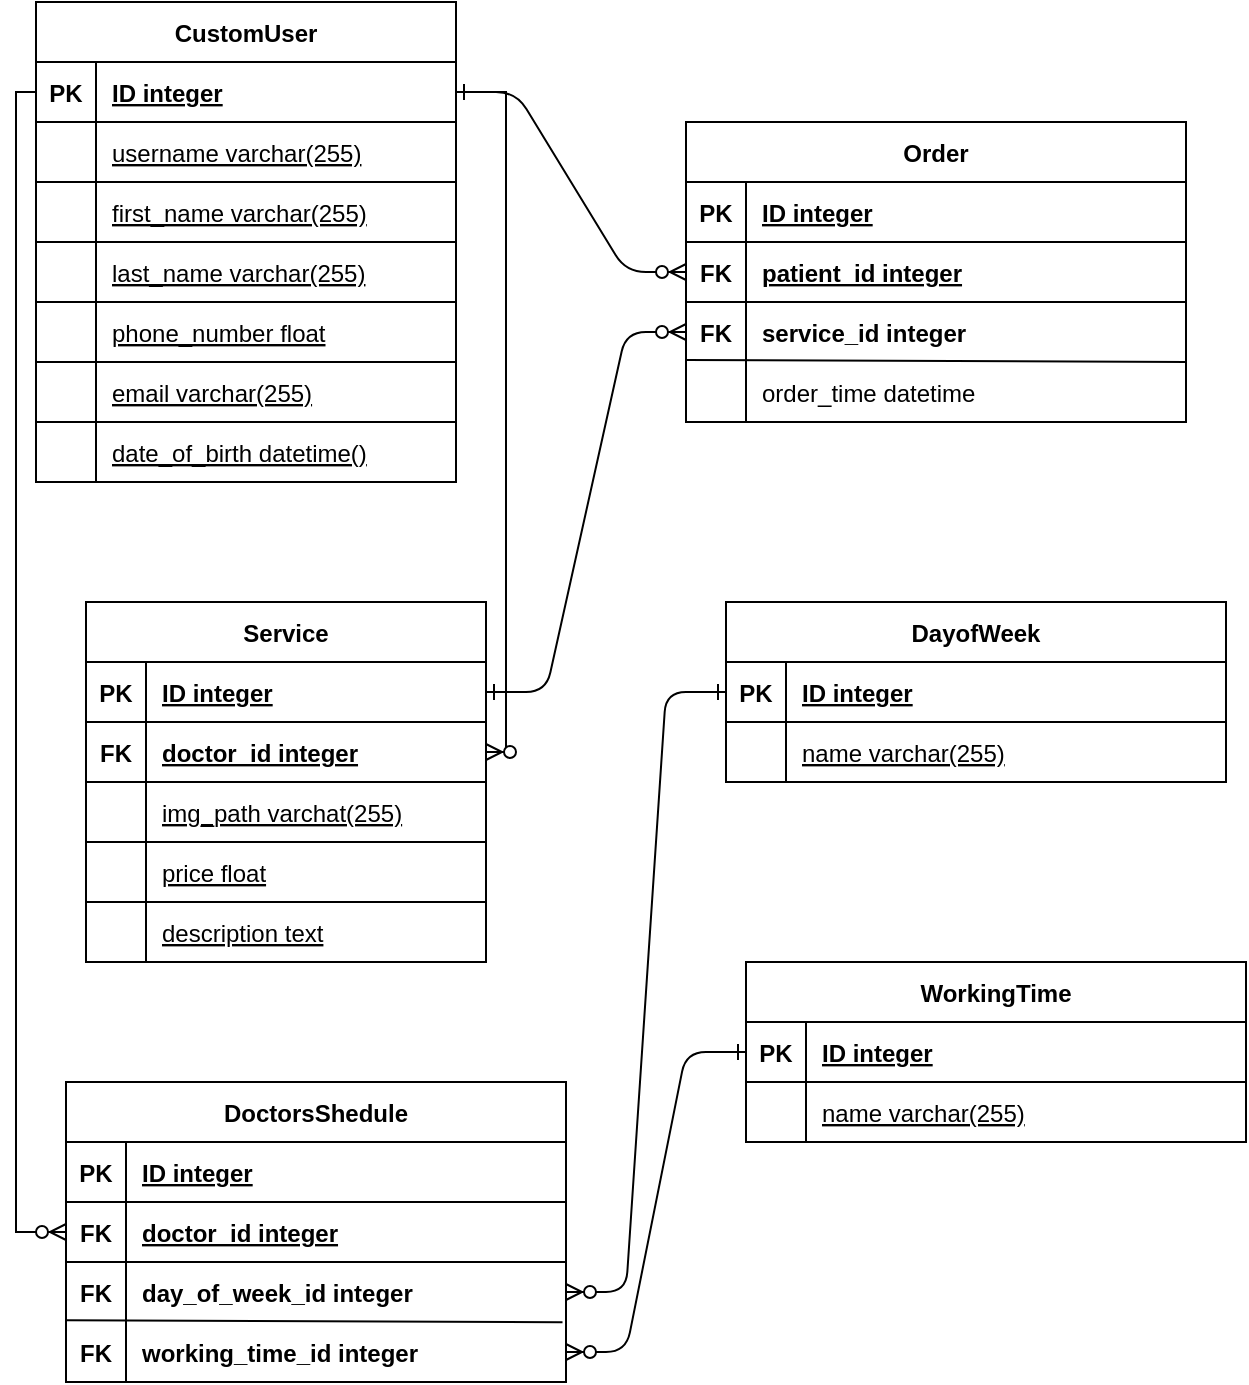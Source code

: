 <mxfile version="24.2.7" type="github">
  <diagram name="Страница — 1" id="lj455zjXK_tqvDdVwFUQ">
    <mxGraphModel dx="1042" dy="569" grid="1" gridSize="10" guides="1" tooltips="1" connect="1" arrows="1" fold="1" page="1" pageScale="1" pageWidth="827" pageHeight="1169" math="0" shadow="0">
      <root>
        <mxCell id="0" />
        <mxCell id="1" parent="0" />
        <mxCell id="kN-xtzK-ILqsgKJzFgFW-1" value="" style="edgeStyle=entityRelationEdgeStyle;endArrow=ERzeroToMany;startArrow=ERone;endFill=1;startFill=0;entryX=0;entryY=0.5;entryDx=0;entryDy=0;exitX=1;exitY=0.5;exitDx=0;exitDy=0;" parent="1" source="kN-xtzK-ILqsgKJzFgFW-24" target="kN-xtzK-ILqsgKJzFgFW-9" edge="1">
          <mxGeometry width="100" height="100" relative="1" as="geometry">
            <mxPoint x="440" y="30" as="sourcePoint" />
            <mxPoint x="450" y="255" as="targetPoint" />
          </mxGeometry>
        </mxCell>
        <mxCell id="kN-xtzK-ILqsgKJzFgFW-2" value="Order" style="shape=table;startSize=30;container=1;collapsible=1;childLayout=tableLayout;fixedRows=1;rowLines=0;fontStyle=1;align=center;resizeLast=1;" parent="1" vertex="1">
          <mxGeometry x="470" y="120" width="250" height="150" as="geometry" />
        </mxCell>
        <mxCell id="kN-xtzK-ILqsgKJzFgFW-3" value="" style="shape=partialRectangle;collapsible=0;dropTarget=0;pointerEvents=0;fillColor=none;points=[[0,0.5],[1,0.5]];portConstraint=eastwest;top=0;left=0;right=0;bottom=1;" parent="kN-xtzK-ILqsgKJzFgFW-2" vertex="1">
          <mxGeometry y="30" width="250" height="30" as="geometry" />
        </mxCell>
        <mxCell id="kN-xtzK-ILqsgKJzFgFW-4" value="PK" style="shape=partialRectangle;overflow=hidden;connectable=0;fillColor=none;top=0;left=0;bottom=0;right=0;fontStyle=1;" parent="kN-xtzK-ILqsgKJzFgFW-3" vertex="1">
          <mxGeometry width="30" height="30" as="geometry">
            <mxRectangle width="30" height="30" as="alternateBounds" />
          </mxGeometry>
        </mxCell>
        <mxCell id="kN-xtzK-ILqsgKJzFgFW-5" value="ID integer" style="shape=partialRectangle;overflow=hidden;connectable=0;fillColor=none;top=0;left=0;bottom=0;right=0;align=left;spacingLeft=6;fontStyle=5;" parent="kN-xtzK-ILqsgKJzFgFW-3" vertex="1">
          <mxGeometry x="30" width="220" height="30" as="geometry">
            <mxRectangle width="220" height="30" as="alternateBounds" />
          </mxGeometry>
        </mxCell>
        <mxCell id="kN-xtzK-ILqsgKJzFgFW-6" value="" style="shape=partialRectangle;collapsible=0;dropTarget=0;pointerEvents=0;fillColor=none;points=[[0,0.5],[1,0.5]];portConstraint=eastwest;top=0;left=0;right=0;bottom=1;" parent="kN-xtzK-ILqsgKJzFgFW-2" vertex="1">
          <mxGeometry y="60" width="250" height="30" as="geometry" />
        </mxCell>
        <mxCell id="kN-xtzK-ILqsgKJzFgFW-7" value="FK" style="shape=partialRectangle;overflow=hidden;connectable=0;fillColor=none;top=0;left=0;bottom=0;right=0;fontStyle=1;" parent="kN-xtzK-ILqsgKJzFgFW-6" vertex="1">
          <mxGeometry width="30" height="30" as="geometry">
            <mxRectangle width="30" height="30" as="alternateBounds" />
          </mxGeometry>
        </mxCell>
        <mxCell id="kN-xtzK-ILqsgKJzFgFW-8" value="patient_id integer" style="shape=partialRectangle;overflow=hidden;connectable=0;fillColor=none;top=0;left=0;bottom=0;right=0;align=left;spacingLeft=6;fontStyle=5;" parent="kN-xtzK-ILqsgKJzFgFW-6" vertex="1">
          <mxGeometry x="30" width="220" height="30" as="geometry">
            <mxRectangle width="220" height="30" as="alternateBounds" />
          </mxGeometry>
        </mxCell>
        <mxCell id="kN-xtzK-ILqsgKJzFgFW-9" value="" style="shape=partialRectangle;collapsible=0;dropTarget=0;pointerEvents=0;fillColor=none;points=[[0,0.5],[1,0.5]];portConstraint=eastwest;top=0;left=0;right=0;bottom=0;" parent="kN-xtzK-ILqsgKJzFgFW-2" vertex="1">
          <mxGeometry y="90" width="250" height="30" as="geometry" />
        </mxCell>
        <mxCell id="kN-xtzK-ILqsgKJzFgFW-10" value="FK" style="shape=partialRectangle;overflow=hidden;connectable=0;fillColor=none;top=0;left=0;bottom=0;right=0;fontStyle=1" parent="kN-xtzK-ILqsgKJzFgFW-9" vertex="1">
          <mxGeometry width="30" height="30" as="geometry">
            <mxRectangle width="30" height="30" as="alternateBounds" />
          </mxGeometry>
        </mxCell>
        <mxCell id="kN-xtzK-ILqsgKJzFgFW-11" value="service_id integer" style="shape=partialRectangle;overflow=hidden;connectable=0;fillColor=none;top=0;left=0;bottom=0;right=0;align=left;spacingLeft=6;fontStyle=1" parent="kN-xtzK-ILqsgKJzFgFW-9" vertex="1">
          <mxGeometry x="30" width="220" height="30" as="geometry">
            <mxRectangle width="220" height="30" as="alternateBounds" />
          </mxGeometry>
        </mxCell>
        <mxCell id="kN-xtzK-ILqsgKJzFgFW-12" value="" style="shape=partialRectangle;collapsible=0;dropTarget=0;pointerEvents=0;fillColor=none;points=[[0,0.5],[1,0.5]];portConstraint=eastwest;top=0;left=0;right=0;bottom=0;" parent="kN-xtzK-ILqsgKJzFgFW-2" vertex="1">
          <mxGeometry y="120" width="250" height="30" as="geometry" />
        </mxCell>
        <mxCell id="kN-xtzK-ILqsgKJzFgFW-13" value="" style="shape=partialRectangle;overflow=hidden;connectable=0;fillColor=none;top=0;left=0;bottom=0;right=0;fontStyle=0" parent="kN-xtzK-ILqsgKJzFgFW-12" vertex="1">
          <mxGeometry width="30" height="30" as="geometry">
            <mxRectangle width="30" height="30" as="alternateBounds" />
          </mxGeometry>
        </mxCell>
        <mxCell id="kN-xtzK-ILqsgKJzFgFW-14" value="order_time datetime" style="shape=partialRectangle;overflow=hidden;connectable=0;fillColor=none;top=0;left=0;bottom=0;right=0;align=left;spacingLeft=6;fontStyle=0" parent="kN-xtzK-ILqsgKJzFgFW-12" vertex="1">
          <mxGeometry x="30" width="220" height="30" as="geometry">
            <mxRectangle width="220" height="30" as="alternateBounds" />
          </mxGeometry>
        </mxCell>
        <mxCell id="kN-xtzK-ILqsgKJzFgFW-15" value="" style="endArrow=none;html=1;rounded=0;entryX=1;entryY=0;entryDx=0;entryDy=0;entryPerimeter=0;exitX=0;exitY=-0.034;exitDx=0;exitDy=0;exitPerimeter=0;" parent="kN-xtzK-ILqsgKJzFgFW-2" source="kN-xtzK-ILqsgKJzFgFW-12" target="kN-xtzK-ILqsgKJzFgFW-12" edge="1">
          <mxGeometry width="50" height="50" relative="1" as="geometry">
            <mxPoint x="20" y="140" as="sourcePoint" />
            <mxPoint x="70" y="90" as="targetPoint" />
          </mxGeometry>
        </mxCell>
        <mxCell id="kN-xtzK-ILqsgKJzFgFW-16" value="DayofWeek" style="shape=table;startSize=30;container=1;collapsible=1;childLayout=tableLayout;fixedRows=1;rowLines=0;fontStyle=1;align=center;resizeLast=1;" parent="1" vertex="1">
          <mxGeometry x="490" y="360" width="250" height="90" as="geometry" />
        </mxCell>
        <mxCell id="kN-xtzK-ILqsgKJzFgFW-17" value="" style="shape=partialRectangle;collapsible=0;dropTarget=0;pointerEvents=0;fillColor=none;points=[[0,0.5],[1,0.5]];portConstraint=eastwest;top=0;left=0;right=0;bottom=1;" parent="kN-xtzK-ILqsgKJzFgFW-16" vertex="1">
          <mxGeometry y="30" width="250" height="30" as="geometry" />
        </mxCell>
        <mxCell id="kN-xtzK-ILqsgKJzFgFW-18" value="PK" style="shape=partialRectangle;overflow=hidden;connectable=0;fillColor=none;top=0;left=0;bottom=0;right=0;fontStyle=1;" parent="kN-xtzK-ILqsgKJzFgFW-17" vertex="1">
          <mxGeometry width="30" height="30" as="geometry">
            <mxRectangle width="30" height="30" as="alternateBounds" />
          </mxGeometry>
        </mxCell>
        <mxCell id="kN-xtzK-ILqsgKJzFgFW-19" value="ID integer" style="shape=partialRectangle;overflow=hidden;connectable=0;fillColor=none;top=0;left=0;bottom=0;right=0;align=left;spacingLeft=6;fontStyle=5;" parent="kN-xtzK-ILqsgKJzFgFW-17" vertex="1">
          <mxGeometry x="30" width="220" height="30" as="geometry">
            <mxRectangle width="220" height="30" as="alternateBounds" />
          </mxGeometry>
        </mxCell>
        <mxCell id="kN-xtzK-ILqsgKJzFgFW-20" value="" style="shape=partialRectangle;collapsible=0;dropTarget=0;pointerEvents=0;fillColor=none;points=[[0,0.5],[1,0.5]];portConstraint=eastwest;top=0;left=0;right=0;bottom=1;" parent="kN-xtzK-ILqsgKJzFgFW-16" vertex="1">
          <mxGeometry y="60" width="250" height="30" as="geometry" />
        </mxCell>
        <mxCell id="kN-xtzK-ILqsgKJzFgFW-21" value="" style="shape=partialRectangle;overflow=hidden;connectable=0;fillColor=none;top=0;left=0;bottom=0;right=0;fontStyle=1;" parent="kN-xtzK-ILqsgKJzFgFW-20" vertex="1">
          <mxGeometry width="30" height="30" as="geometry">
            <mxRectangle width="30" height="30" as="alternateBounds" />
          </mxGeometry>
        </mxCell>
        <mxCell id="kN-xtzK-ILqsgKJzFgFW-22" value="name varchar(255)" style="shape=partialRectangle;overflow=hidden;connectable=0;fillColor=none;top=0;left=0;bottom=0;right=0;align=left;spacingLeft=6;fontStyle=4;" parent="kN-xtzK-ILqsgKJzFgFW-20" vertex="1">
          <mxGeometry x="30" width="220" height="30" as="geometry">
            <mxRectangle width="220" height="30" as="alternateBounds" />
          </mxGeometry>
        </mxCell>
        <mxCell id="kN-xtzK-ILqsgKJzFgFW-23" value="Service" style="shape=table;startSize=30;container=1;collapsible=1;childLayout=tableLayout;fixedRows=1;rowLines=0;fontStyle=1;align=center;resizeLast=1;" parent="1" vertex="1">
          <mxGeometry x="170" y="360" width="200" height="180" as="geometry">
            <mxRectangle x="120" y="120" width="80" height="30" as="alternateBounds" />
          </mxGeometry>
        </mxCell>
        <mxCell id="kN-xtzK-ILqsgKJzFgFW-24" value="" style="shape=partialRectangle;collapsible=0;dropTarget=0;pointerEvents=0;fillColor=none;points=[[0,0.5],[1,0.5]];portConstraint=eastwest;top=0;left=0;right=0;bottom=1;" parent="kN-xtzK-ILqsgKJzFgFW-23" vertex="1">
          <mxGeometry y="30" width="200" height="30" as="geometry" />
        </mxCell>
        <mxCell id="kN-xtzK-ILqsgKJzFgFW-25" value="PK" style="shape=partialRectangle;overflow=hidden;connectable=0;fillColor=none;top=0;left=0;bottom=0;right=0;fontStyle=1;" parent="kN-xtzK-ILqsgKJzFgFW-24" vertex="1">
          <mxGeometry width="30" height="30" as="geometry">
            <mxRectangle width="30" height="30" as="alternateBounds" />
          </mxGeometry>
        </mxCell>
        <mxCell id="kN-xtzK-ILqsgKJzFgFW-26" value="ID integer" style="shape=partialRectangle;overflow=hidden;connectable=0;fillColor=none;top=0;left=0;bottom=0;right=0;align=left;spacingLeft=6;fontStyle=5;" parent="kN-xtzK-ILqsgKJzFgFW-24" vertex="1">
          <mxGeometry x="30" width="170" height="30" as="geometry">
            <mxRectangle width="170" height="30" as="alternateBounds" />
          </mxGeometry>
        </mxCell>
        <mxCell id="kN-xtzK-ILqsgKJzFgFW-27" value="" style="shape=partialRectangle;collapsible=0;dropTarget=0;pointerEvents=0;fillColor=none;points=[[0,0.5],[1,0.5]];portConstraint=eastwest;top=0;left=0;right=0;bottom=1;" parent="kN-xtzK-ILqsgKJzFgFW-23" vertex="1">
          <mxGeometry y="60" width="200" height="30" as="geometry" />
        </mxCell>
        <mxCell id="kN-xtzK-ILqsgKJzFgFW-28" value="FK" style="shape=partialRectangle;overflow=hidden;connectable=0;fillColor=none;top=0;left=0;bottom=0;right=0;fontStyle=1;" parent="kN-xtzK-ILqsgKJzFgFW-27" vertex="1">
          <mxGeometry width="30" height="30" as="geometry">
            <mxRectangle width="30" height="30" as="alternateBounds" />
          </mxGeometry>
        </mxCell>
        <mxCell id="kN-xtzK-ILqsgKJzFgFW-29" value="doctor_id integer" style="shape=partialRectangle;overflow=hidden;connectable=0;fillColor=none;top=0;left=0;bottom=0;right=0;align=left;spacingLeft=6;fontStyle=5;" parent="kN-xtzK-ILqsgKJzFgFW-27" vertex="1">
          <mxGeometry x="30" width="170" height="30" as="geometry">
            <mxRectangle width="170" height="30" as="alternateBounds" />
          </mxGeometry>
        </mxCell>
        <mxCell id="kN-xtzK-ILqsgKJzFgFW-30" value="" style="shape=partialRectangle;collapsible=0;dropTarget=0;pointerEvents=0;fillColor=none;points=[[0,0.5],[1,0.5]];portConstraint=eastwest;top=0;left=0;right=0;bottom=1;" parent="kN-xtzK-ILqsgKJzFgFW-23" vertex="1">
          <mxGeometry y="90" width="200" height="30" as="geometry" />
        </mxCell>
        <mxCell id="kN-xtzK-ILqsgKJzFgFW-31" value="" style="shape=partialRectangle;overflow=hidden;connectable=0;fillColor=none;top=0;left=0;bottom=0;right=0;fontStyle=1;" parent="kN-xtzK-ILqsgKJzFgFW-30" vertex="1">
          <mxGeometry width="30" height="30" as="geometry">
            <mxRectangle width="30" height="30" as="alternateBounds" />
          </mxGeometry>
        </mxCell>
        <mxCell id="kN-xtzK-ILqsgKJzFgFW-32" value="img_path varchat(255)" style="shape=partialRectangle;overflow=hidden;connectable=0;fillColor=none;top=0;left=0;bottom=0;right=0;align=left;spacingLeft=6;fontStyle=4;" parent="kN-xtzK-ILqsgKJzFgFW-30" vertex="1">
          <mxGeometry x="30" width="170" height="30" as="geometry">
            <mxRectangle width="170" height="30" as="alternateBounds" />
          </mxGeometry>
        </mxCell>
        <mxCell id="kN-xtzK-ILqsgKJzFgFW-33" value="" style="shape=partialRectangle;collapsible=0;dropTarget=0;pointerEvents=0;fillColor=none;points=[[0,0.5],[1,0.5]];portConstraint=eastwest;top=0;left=0;right=0;bottom=1;" parent="kN-xtzK-ILqsgKJzFgFW-23" vertex="1">
          <mxGeometry y="120" width="200" height="30" as="geometry" />
        </mxCell>
        <mxCell id="kN-xtzK-ILqsgKJzFgFW-34" value="" style="shape=partialRectangle;overflow=hidden;connectable=0;fillColor=none;top=0;left=0;bottom=0;right=0;fontStyle=1;" parent="kN-xtzK-ILqsgKJzFgFW-33" vertex="1">
          <mxGeometry width="30" height="30" as="geometry">
            <mxRectangle width="30" height="30" as="alternateBounds" />
          </mxGeometry>
        </mxCell>
        <mxCell id="kN-xtzK-ILqsgKJzFgFW-35" value="price float" style="shape=partialRectangle;overflow=hidden;connectable=0;fillColor=none;top=0;left=0;bottom=0;right=0;align=left;spacingLeft=6;fontStyle=4;" parent="kN-xtzK-ILqsgKJzFgFW-33" vertex="1">
          <mxGeometry x="30" width="170" height="30" as="geometry">
            <mxRectangle width="170" height="30" as="alternateBounds" />
          </mxGeometry>
        </mxCell>
        <mxCell id="kN-xtzK-ILqsgKJzFgFW-36" value="" style="shape=partialRectangle;collapsible=0;dropTarget=0;pointerEvents=0;fillColor=none;points=[[0,0.5],[1,0.5]];portConstraint=eastwest;top=0;left=0;right=0;bottom=1;" parent="kN-xtzK-ILqsgKJzFgFW-23" vertex="1">
          <mxGeometry y="150" width="200" height="30" as="geometry" />
        </mxCell>
        <mxCell id="kN-xtzK-ILqsgKJzFgFW-37" value="" style="shape=partialRectangle;overflow=hidden;connectable=0;fillColor=none;top=0;left=0;bottom=0;right=0;fontStyle=1;" parent="kN-xtzK-ILqsgKJzFgFW-36" vertex="1">
          <mxGeometry width="30" height="30" as="geometry">
            <mxRectangle width="30" height="30" as="alternateBounds" />
          </mxGeometry>
        </mxCell>
        <mxCell id="kN-xtzK-ILqsgKJzFgFW-38" value="description text" style="shape=partialRectangle;overflow=hidden;connectable=0;fillColor=none;top=0;left=0;bottom=0;right=0;align=left;spacingLeft=6;fontStyle=4;" parent="kN-xtzK-ILqsgKJzFgFW-36" vertex="1">
          <mxGeometry x="30" width="170" height="30" as="geometry">
            <mxRectangle width="170" height="30" as="alternateBounds" />
          </mxGeometry>
        </mxCell>
        <mxCell id="kN-xtzK-ILqsgKJzFgFW-39" value="CustomUser" style="shape=table;startSize=30;container=1;collapsible=1;childLayout=tableLayout;fixedRows=1;rowLines=0;fontStyle=1;align=center;resizeLast=1;" parent="1" vertex="1">
          <mxGeometry x="145" y="60" width="210" height="240" as="geometry">
            <mxRectangle x="80" y="130" width="110" height="30" as="alternateBounds" />
          </mxGeometry>
        </mxCell>
        <mxCell id="kN-xtzK-ILqsgKJzFgFW-40" value="" style="shape=partialRectangle;collapsible=0;dropTarget=0;pointerEvents=0;fillColor=none;points=[[0,0.5],[1,0.5]];portConstraint=eastwest;top=0;left=0;right=0;bottom=1;" parent="kN-xtzK-ILqsgKJzFgFW-39" vertex="1">
          <mxGeometry y="30" width="210" height="30" as="geometry" />
        </mxCell>
        <mxCell id="kN-xtzK-ILqsgKJzFgFW-41" value="PK" style="shape=partialRectangle;overflow=hidden;connectable=0;fillColor=none;top=0;left=0;bottom=0;right=0;fontStyle=1;" parent="kN-xtzK-ILqsgKJzFgFW-40" vertex="1">
          <mxGeometry width="30" height="30" as="geometry">
            <mxRectangle width="30" height="30" as="alternateBounds" />
          </mxGeometry>
        </mxCell>
        <mxCell id="kN-xtzK-ILqsgKJzFgFW-42" value="ID integer" style="shape=partialRectangle;overflow=hidden;connectable=0;fillColor=none;top=0;left=0;bottom=0;right=0;align=left;spacingLeft=6;fontStyle=5;" parent="kN-xtzK-ILqsgKJzFgFW-40" vertex="1">
          <mxGeometry x="30" width="180" height="30" as="geometry">
            <mxRectangle width="180" height="30" as="alternateBounds" />
          </mxGeometry>
        </mxCell>
        <mxCell id="kN-xtzK-ILqsgKJzFgFW-43" value="" style="shape=partialRectangle;collapsible=0;dropTarget=0;pointerEvents=0;fillColor=none;points=[[0,0.5],[1,0.5]];portConstraint=eastwest;top=0;left=0;right=0;bottom=1;" parent="kN-xtzK-ILqsgKJzFgFW-39" vertex="1">
          <mxGeometry y="60" width="210" height="30" as="geometry" />
        </mxCell>
        <mxCell id="kN-xtzK-ILqsgKJzFgFW-44" value="" style="shape=partialRectangle;overflow=hidden;connectable=0;fillColor=none;top=0;left=0;bottom=0;right=0;fontStyle=1;" parent="kN-xtzK-ILqsgKJzFgFW-43" vertex="1">
          <mxGeometry width="30" height="30" as="geometry">
            <mxRectangle width="30" height="30" as="alternateBounds" />
          </mxGeometry>
        </mxCell>
        <mxCell id="kN-xtzK-ILqsgKJzFgFW-45" value="username varchar(255)" style="shape=partialRectangle;overflow=hidden;connectable=0;fillColor=none;top=0;left=0;bottom=0;right=0;align=left;spacingLeft=6;fontStyle=4;" parent="kN-xtzK-ILqsgKJzFgFW-43" vertex="1">
          <mxGeometry x="30" width="180" height="30" as="geometry">
            <mxRectangle width="180" height="30" as="alternateBounds" />
          </mxGeometry>
        </mxCell>
        <mxCell id="kN-xtzK-ILqsgKJzFgFW-46" value="" style="shape=partialRectangle;collapsible=0;dropTarget=0;pointerEvents=0;fillColor=none;points=[[0,0.5],[1,0.5]];portConstraint=eastwest;top=0;left=0;right=0;bottom=1;" parent="kN-xtzK-ILqsgKJzFgFW-39" vertex="1">
          <mxGeometry y="90" width="210" height="30" as="geometry" />
        </mxCell>
        <mxCell id="kN-xtzK-ILqsgKJzFgFW-47" value="" style="shape=partialRectangle;overflow=hidden;connectable=0;fillColor=none;top=0;left=0;bottom=0;right=0;fontStyle=1;" parent="kN-xtzK-ILqsgKJzFgFW-46" vertex="1">
          <mxGeometry width="30" height="30" as="geometry">
            <mxRectangle width="30" height="30" as="alternateBounds" />
          </mxGeometry>
        </mxCell>
        <mxCell id="kN-xtzK-ILqsgKJzFgFW-48" value="first_name varchar(255)" style="shape=partialRectangle;overflow=hidden;connectable=0;fillColor=none;top=0;left=0;bottom=0;right=0;align=left;spacingLeft=6;fontStyle=4;" parent="kN-xtzK-ILqsgKJzFgFW-46" vertex="1">
          <mxGeometry x="30" width="180" height="30" as="geometry">
            <mxRectangle width="180" height="30" as="alternateBounds" />
          </mxGeometry>
        </mxCell>
        <mxCell id="kN-xtzK-ILqsgKJzFgFW-49" value="" style="shape=partialRectangle;collapsible=0;dropTarget=0;pointerEvents=0;fillColor=none;points=[[0,0.5],[1,0.5]];portConstraint=eastwest;top=0;left=0;right=0;bottom=1;" parent="kN-xtzK-ILqsgKJzFgFW-39" vertex="1">
          <mxGeometry y="120" width="210" height="30" as="geometry" />
        </mxCell>
        <mxCell id="kN-xtzK-ILqsgKJzFgFW-50" value="" style="shape=partialRectangle;overflow=hidden;connectable=0;fillColor=none;top=0;left=0;bottom=0;right=0;fontStyle=1;" parent="kN-xtzK-ILqsgKJzFgFW-49" vertex="1">
          <mxGeometry width="30" height="30" as="geometry">
            <mxRectangle width="30" height="30" as="alternateBounds" />
          </mxGeometry>
        </mxCell>
        <mxCell id="kN-xtzK-ILqsgKJzFgFW-51" value="last_name varchar(255)" style="shape=partialRectangle;overflow=hidden;connectable=0;fillColor=none;top=0;left=0;bottom=0;right=0;align=left;spacingLeft=6;fontStyle=4;" parent="kN-xtzK-ILqsgKJzFgFW-49" vertex="1">
          <mxGeometry x="30" width="180" height="30" as="geometry">
            <mxRectangle width="180" height="30" as="alternateBounds" />
          </mxGeometry>
        </mxCell>
        <mxCell id="kN-xtzK-ILqsgKJzFgFW-52" value="" style="shape=partialRectangle;collapsible=0;dropTarget=0;pointerEvents=0;fillColor=none;points=[[0,0.5],[1,0.5]];portConstraint=eastwest;top=0;left=0;right=0;bottom=1;" parent="kN-xtzK-ILqsgKJzFgFW-39" vertex="1">
          <mxGeometry y="150" width="210" height="30" as="geometry" />
        </mxCell>
        <mxCell id="kN-xtzK-ILqsgKJzFgFW-53" value="" style="shape=partialRectangle;overflow=hidden;connectable=0;fillColor=none;top=0;left=0;bottom=0;right=0;fontStyle=1;" parent="kN-xtzK-ILqsgKJzFgFW-52" vertex="1">
          <mxGeometry width="30" height="30" as="geometry">
            <mxRectangle width="30" height="30" as="alternateBounds" />
          </mxGeometry>
        </mxCell>
        <mxCell id="kN-xtzK-ILqsgKJzFgFW-54" value="phone_number float" style="shape=partialRectangle;overflow=hidden;connectable=0;fillColor=none;top=0;left=0;bottom=0;right=0;align=left;spacingLeft=6;fontStyle=4;" parent="kN-xtzK-ILqsgKJzFgFW-52" vertex="1">
          <mxGeometry x="30" width="180" height="30" as="geometry">
            <mxRectangle width="180" height="30" as="alternateBounds" />
          </mxGeometry>
        </mxCell>
        <mxCell id="kN-xtzK-ILqsgKJzFgFW-55" value="" style="shape=partialRectangle;collapsible=0;dropTarget=0;pointerEvents=0;fillColor=none;points=[[0,0.5],[1,0.5]];portConstraint=eastwest;top=0;left=0;right=0;bottom=1;" parent="kN-xtzK-ILqsgKJzFgFW-39" vertex="1">
          <mxGeometry y="180" width="210" height="30" as="geometry" />
        </mxCell>
        <mxCell id="kN-xtzK-ILqsgKJzFgFW-56" value="" style="shape=partialRectangle;overflow=hidden;connectable=0;fillColor=none;top=0;left=0;bottom=0;right=0;fontStyle=1;" parent="kN-xtzK-ILqsgKJzFgFW-55" vertex="1">
          <mxGeometry width="30" height="30" as="geometry">
            <mxRectangle width="30" height="30" as="alternateBounds" />
          </mxGeometry>
        </mxCell>
        <mxCell id="kN-xtzK-ILqsgKJzFgFW-57" value="email varchar(255)" style="shape=partialRectangle;overflow=hidden;connectable=0;fillColor=none;top=0;left=0;bottom=0;right=0;align=left;spacingLeft=6;fontStyle=4;" parent="kN-xtzK-ILqsgKJzFgFW-55" vertex="1">
          <mxGeometry x="30" width="180" height="30" as="geometry">
            <mxRectangle width="180" height="30" as="alternateBounds" />
          </mxGeometry>
        </mxCell>
        <mxCell id="kN-xtzK-ILqsgKJzFgFW-58" value="" style="shape=partialRectangle;collapsible=0;dropTarget=0;pointerEvents=0;fillColor=none;points=[[0,0.5],[1,0.5]];portConstraint=eastwest;top=0;left=0;right=0;bottom=1;" parent="kN-xtzK-ILqsgKJzFgFW-39" vertex="1">
          <mxGeometry y="210" width="210" height="30" as="geometry" />
        </mxCell>
        <mxCell id="kN-xtzK-ILqsgKJzFgFW-59" value="" style="shape=partialRectangle;overflow=hidden;connectable=0;fillColor=none;top=0;left=0;bottom=0;right=0;fontStyle=1;" parent="kN-xtzK-ILqsgKJzFgFW-58" vertex="1">
          <mxGeometry width="30" height="30" as="geometry">
            <mxRectangle width="30" height="30" as="alternateBounds" />
          </mxGeometry>
        </mxCell>
        <mxCell id="kN-xtzK-ILqsgKJzFgFW-60" value="date_of_birth datetime()" style="shape=partialRectangle;overflow=hidden;connectable=0;fillColor=none;top=0;left=0;bottom=0;right=0;align=left;spacingLeft=6;fontStyle=4;" parent="kN-xtzK-ILqsgKJzFgFW-58" vertex="1">
          <mxGeometry x="30" width="180" height="30" as="geometry">
            <mxRectangle width="180" height="30" as="alternateBounds" />
          </mxGeometry>
        </mxCell>
        <mxCell id="kN-xtzK-ILqsgKJzFgFW-61" value="WorkingTime" style="shape=table;startSize=30;container=1;collapsible=1;childLayout=tableLayout;fixedRows=1;rowLines=0;fontStyle=1;align=center;resizeLast=1;" parent="1" vertex="1">
          <mxGeometry x="500" y="540" width="250" height="90" as="geometry">
            <mxRectangle x="450" y="550" width="120" height="30" as="alternateBounds" />
          </mxGeometry>
        </mxCell>
        <mxCell id="kN-xtzK-ILqsgKJzFgFW-62" value="" style="shape=partialRectangle;collapsible=0;dropTarget=0;pointerEvents=0;fillColor=none;points=[[0,0.5],[1,0.5]];portConstraint=eastwest;top=0;left=0;right=0;bottom=1;" parent="kN-xtzK-ILqsgKJzFgFW-61" vertex="1">
          <mxGeometry y="30" width="250" height="30" as="geometry" />
        </mxCell>
        <mxCell id="kN-xtzK-ILqsgKJzFgFW-63" value="PK" style="shape=partialRectangle;overflow=hidden;connectable=0;fillColor=none;top=0;left=0;bottom=0;right=0;fontStyle=1;" parent="kN-xtzK-ILqsgKJzFgFW-62" vertex="1">
          <mxGeometry width="30" height="30" as="geometry">
            <mxRectangle width="30" height="30" as="alternateBounds" />
          </mxGeometry>
        </mxCell>
        <mxCell id="kN-xtzK-ILqsgKJzFgFW-64" value="ID integer" style="shape=partialRectangle;overflow=hidden;connectable=0;fillColor=none;top=0;left=0;bottom=0;right=0;align=left;spacingLeft=6;fontStyle=5;" parent="kN-xtzK-ILqsgKJzFgFW-62" vertex="1">
          <mxGeometry x="30" width="220" height="30" as="geometry">
            <mxRectangle width="220" height="30" as="alternateBounds" />
          </mxGeometry>
        </mxCell>
        <mxCell id="kN-xtzK-ILqsgKJzFgFW-65" value="" style="shape=partialRectangle;collapsible=0;dropTarget=0;pointerEvents=0;fillColor=none;points=[[0,0.5],[1,0.5]];portConstraint=eastwest;top=0;left=0;right=0;bottom=1;" parent="kN-xtzK-ILqsgKJzFgFW-61" vertex="1">
          <mxGeometry y="60" width="250" height="30" as="geometry" />
        </mxCell>
        <mxCell id="kN-xtzK-ILqsgKJzFgFW-66" value="" style="shape=partialRectangle;overflow=hidden;connectable=0;fillColor=none;top=0;left=0;bottom=0;right=0;fontStyle=1;" parent="kN-xtzK-ILqsgKJzFgFW-65" vertex="1">
          <mxGeometry width="30" height="30" as="geometry">
            <mxRectangle width="30" height="30" as="alternateBounds" />
          </mxGeometry>
        </mxCell>
        <mxCell id="kN-xtzK-ILqsgKJzFgFW-67" value="name varchar(255)" style="shape=partialRectangle;overflow=hidden;connectable=0;fillColor=none;top=0;left=0;bottom=0;right=0;align=left;spacingLeft=6;fontStyle=4;" parent="kN-xtzK-ILqsgKJzFgFW-65" vertex="1">
          <mxGeometry x="30" width="220" height="30" as="geometry">
            <mxRectangle width="220" height="30" as="alternateBounds" />
          </mxGeometry>
        </mxCell>
        <mxCell id="kN-xtzK-ILqsgKJzFgFW-68" value="DoctorsShedule" style="shape=table;startSize=30;container=1;collapsible=1;childLayout=tableLayout;fixedRows=1;rowLines=0;fontStyle=1;align=center;resizeLast=1;" parent="1" vertex="1">
          <mxGeometry x="160" y="600" width="250" height="150" as="geometry" />
        </mxCell>
        <mxCell id="kN-xtzK-ILqsgKJzFgFW-69" value="" style="shape=partialRectangle;collapsible=0;dropTarget=0;pointerEvents=0;fillColor=none;points=[[0,0.5],[1,0.5]];portConstraint=eastwest;top=0;left=0;right=0;bottom=1;" parent="kN-xtzK-ILqsgKJzFgFW-68" vertex="1">
          <mxGeometry y="30" width="250" height="30" as="geometry" />
        </mxCell>
        <mxCell id="kN-xtzK-ILqsgKJzFgFW-70" value="PK" style="shape=partialRectangle;overflow=hidden;connectable=0;fillColor=none;top=0;left=0;bottom=0;right=0;fontStyle=1;" parent="kN-xtzK-ILqsgKJzFgFW-69" vertex="1">
          <mxGeometry width="30" height="30" as="geometry">
            <mxRectangle width="30" height="30" as="alternateBounds" />
          </mxGeometry>
        </mxCell>
        <mxCell id="kN-xtzK-ILqsgKJzFgFW-71" value="ID integer" style="shape=partialRectangle;overflow=hidden;connectable=0;fillColor=none;top=0;left=0;bottom=0;right=0;align=left;spacingLeft=6;fontStyle=5;" parent="kN-xtzK-ILqsgKJzFgFW-69" vertex="1">
          <mxGeometry x="30" width="220" height="30" as="geometry">
            <mxRectangle width="220" height="30" as="alternateBounds" />
          </mxGeometry>
        </mxCell>
        <mxCell id="kN-xtzK-ILqsgKJzFgFW-72" value="" style="shape=partialRectangle;collapsible=0;dropTarget=0;pointerEvents=0;fillColor=none;points=[[0,0.5],[1,0.5]];portConstraint=eastwest;top=0;left=0;right=0;bottom=1;" parent="kN-xtzK-ILqsgKJzFgFW-68" vertex="1">
          <mxGeometry y="60" width="250" height="30" as="geometry" />
        </mxCell>
        <mxCell id="kN-xtzK-ILqsgKJzFgFW-73" value="FK" style="shape=partialRectangle;overflow=hidden;connectable=0;fillColor=none;top=0;left=0;bottom=0;right=0;fontStyle=1;" parent="kN-xtzK-ILqsgKJzFgFW-72" vertex="1">
          <mxGeometry width="30" height="30" as="geometry">
            <mxRectangle width="30" height="30" as="alternateBounds" />
          </mxGeometry>
        </mxCell>
        <mxCell id="kN-xtzK-ILqsgKJzFgFW-74" value="doctor_id integer" style="shape=partialRectangle;overflow=hidden;connectable=0;fillColor=none;top=0;left=0;bottom=0;right=0;align=left;spacingLeft=6;fontStyle=5;" parent="kN-xtzK-ILqsgKJzFgFW-72" vertex="1">
          <mxGeometry x="30" width="220" height="30" as="geometry">
            <mxRectangle width="220" height="30" as="alternateBounds" />
          </mxGeometry>
        </mxCell>
        <mxCell id="kN-xtzK-ILqsgKJzFgFW-75" value="" style="shape=partialRectangle;collapsible=0;dropTarget=0;pointerEvents=0;fillColor=none;points=[[0,0.5],[1,0.5]];portConstraint=eastwest;top=0;left=0;right=0;bottom=0;" parent="kN-xtzK-ILqsgKJzFgFW-68" vertex="1">
          <mxGeometry y="90" width="250" height="30" as="geometry" />
        </mxCell>
        <mxCell id="kN-xtzK-ILqsgKJzFgFW-76" value="FK" style="shape=partialRectangle;overflow=hidden;connectable=0;fillColor=none;top=0;left=0;bottom=0;right=0;fontStyle=1" parent="kN-xtzK-ILqsgKJzFgFW-75" vertex="1">
          <mxGeometry width="30" height="30" as="geometry">
            <mxRectangle width="30" height="30" as="alternateBounds" />
          </mxGeometry>
        </mxCell>
        <mxCell id="kN-xtzK-ILqsgKJzFgFW-77" value="day_of_week_id integer" style="shape=partialRectangle;overflow=hidden;connectable=0;fillColor=none;top=0;left=0;bottom=0;right=0;align=left;spacingLeft=6;fontStyle=1" parent="kN-xtzK-ILqsgKJzFgFW-75" vertex="1">
          <mxGeometry x="30" width="220" height="30" as="geometry">
            <mxRectangle width="220" height="30" as="alternateBounds" />
          </mxGeometry>
        </mxCell>
        <mxCell id="kN-xtzK-ILqsgKJzFgFW-78" value="" style="shape=partialRectangle;collapsible=0;dropTarget=0;pointerEvents=0;fillColor=none;points=[[0,0.5],[1,0.5]];portConstraint=eastwest;top=0;left=0;right=0;bottom=0;" parent="kN-xtzK-ILqsgKJzFgFW-68" vertex="1">
          <mxGeometry y="120" width="250" height="30" as="geometry" />
        </mxCell>
        <mxCell id="kN-xtzK-ILqsgKJzFgFW-79" value="FK" style="shape=partialRectangle;overflow=hidden;connectable=0;fillColor=none;top=0;left=0;bottom=0;right=0;fontStyle=1" parent="kN-xtzK-ILqsgKJzFgFW-78" vertex="1">
          <mxGeometry width="30" height="30" as="geometry">
            <mxRectangle width="30" height="30" as="alternateBounds" />
          </mxGeometry>
        </mxCell>
        <mxCell id="kN-xtzK-ILqsgKJzFgFW-80" value="working_time_id integer" style="shape=partialRectangle;overflow=hidden;connectable=0;fillColor=none;top=0;left=0;bottom=0;right=0;align=left;spacingLeft=6;fontStyle=1" parent="kN-xtzK-ILqsgKJzFgFW-78" vertex="1">
          <mxGeometry x="30" width="220" height="30" as="geometry">
            <mxRectangle width="220" height="30" as="alternateBounds" />
          </mxGeometry>
        </mxCell>
        <mxCell id="kN-xtzK-ILqsgKJzFgFW-81" value="" style="endArrow=none;html=1;rounded=0;entryX=0.993;entryY=0.003;entryDx=0;entryDy=0;entryPerimeter=0;exitX=-0.007;exitY=-0.03;exitDx=0;exitDy=0;exitPerimeter=0;" parent="kN-xtzK-ILqsgKJzFgFW-68" target="kN-xtzK-ILqsgKJzFgFW-78" edge="1">
          <mxGeometry width="50" height="50" relative="1" as="geometry">
            <mxPoint x="0.25" y="119.1" as="sourcePoint" />
            <mxPoint x="250.25" y="120.09" as="targetPoint" />
          </mxGeometry>
        </mxCell>
        <mxCell id="kN-xtzK-ILqsgKJzFgFW-82" value="" style="edgeStyle=entityRelationEdgeStyle;endArrow=ERzeroToMany;startArrow=ERone;endFill=1;startFill=0;entryX=0;entryY=0.5;entryDx=0;entryDy=0;" parent="1" source="kN-xtzK-ILqsgKJzFgFW-40" target="kN-xtzK-ILqsgKJzFgFW-6" edge="1">
          <mxGeometry width="100" height="100" relative="1" as="geometry">
            <mxPoint x="330" y="175" as="sourcePoint" />
            <mxPoint x="460" y="205" as="targetPoint" />
            <Array as="points">
              <mxPoint x="340" y="205" />
              <mxPoint x="420" y="350" />
              <mxPoint x="450" y="200" />
              <mxPoint x="460" y="170" />
              <mxPoint x="340" y="170" />
            </Array>
          </mxGeometry>
        </mxCell>
        <mxCell id="kN-xtzK-ILqsgKJzFgFW-83" value="" style="edgeStyle=entityRelationEdgeStyle;endArrow=ERzeroToMany;startArrow=ERone;endFill=1;startFill=0;entryX=1;entryY=0.5;entryDx=0;entryDy=0;exitX=0;exitY=0.5;exitDx=0;exitDy=0;" parent="1" source="kN-xtzK-ILqsgKJzFgFW-62" target="kN-xtzK-ILqsgKJzFgFW-78" edge="1">
          <mxGeometry width="100" height="100" relative="1" as="geometry">
            <mxPoint x="340" y="185" as="sourcePoint" />
            <mxPoint x="460" y="175" as="targetPoint" />
            <Array as="points">
              <mxPoint x="350" y="215" />
              <mxPoint x="430" y="360" />
              <mxPoint x="470" y="180" />
              <mxPoint x="350" y="180" />
            </Array>
          </mxGeometry>
        </mxCell>
        <mxCell id="kN-xtzK-ILqsgKJzFgFW-84" value="" style="edgeStyle=entityRelationEdgeStyle;endArrow=ERzeroToMany;startArrow=ERone;endFill=1;startFill=0;entryX=1;entryY=0.5;entryDx=0;entryDy=0;exitX=0;exitY=0.5;exitDx=0;exitDy=0;" parent="1" source="kN-xtzK-ILqsgKJzFgFW-17" target="kN-xtzK-ILqsgKJzFgFW-75" edge="1">
          <mxGeometry width="100" height="100" relative="1" as="geometry">
            <mxPoint x="350" y="195" as="sourcePoint" />
            <mxPoint x="470" y="185" as="targetPoint" />
            <Array as="points">
              <mxPoint x="360" y="225" />
              <mxPoint x="440" y="370" />
              <mxPoint x="480" y="190" />
              <mxPoint x="360" y="190" />
            </Array>
          </mxGeometry>
        </mxCell>
        <mxCell id="kN-xtzK-ILqsgKJzFgFW-85" value="" style="fontSize=12;html=1;endArrow=ERzeroToMany;endFill=1;exitX=1;exitY=0.5;exitDx=0;exitDy=0;strokeColor=default;elbow=vertical;entryX=1;entryY=0.5;entryDx=0;entryDy=0;jumpStyle=none;rounded=0;shadow=0;edgeStyle=orthogonalEdgeStyle;" parent="1" source="kN-xtzK-ILqsgKJzFgFW-40" target="kN-xtzK-ILqsgKJzFgFW-27" edge="1">
          <mxGeometry width="100" height="100" relative="1" as="geometry">
            <mxPoint x="110" y="490" as="sourcePoint" />
            <mxPoint x="300" y="470" as="targetPoint" />
          </mxGeometry>
        </mxCell>
        <mxCell id="kN-xtzK-ILqsgKJzFgFW-86" value="" style="edgeStyle=orthogonalEdgeStyle;fontSize=12;html=1;endArrow=ERzeroToMany;endFill=1;rounded=0;exitX=0;exitY=0.5;exitDx=0;exitDy=0;entryX=0;entryY=0.5;entryDx=0;entryDy=0;" parent="1" source="kN-xtzK-ILqsgKJzFgFW-40" target="kN-xtzK-ILqsgKJzFgFW-72" edge="1">
          <mxGeometry width="100" height="100" relative="1" as="geometry">
            <mxPoint x="210" y="350" as="sourcePoint" />
            <mxPoint x="110" y="450" as="targetPoint" />
          </mxGeometry>
        </mxCell>
      </root>
    </mxGraphModel>
  </diagram>
</mxfile>
